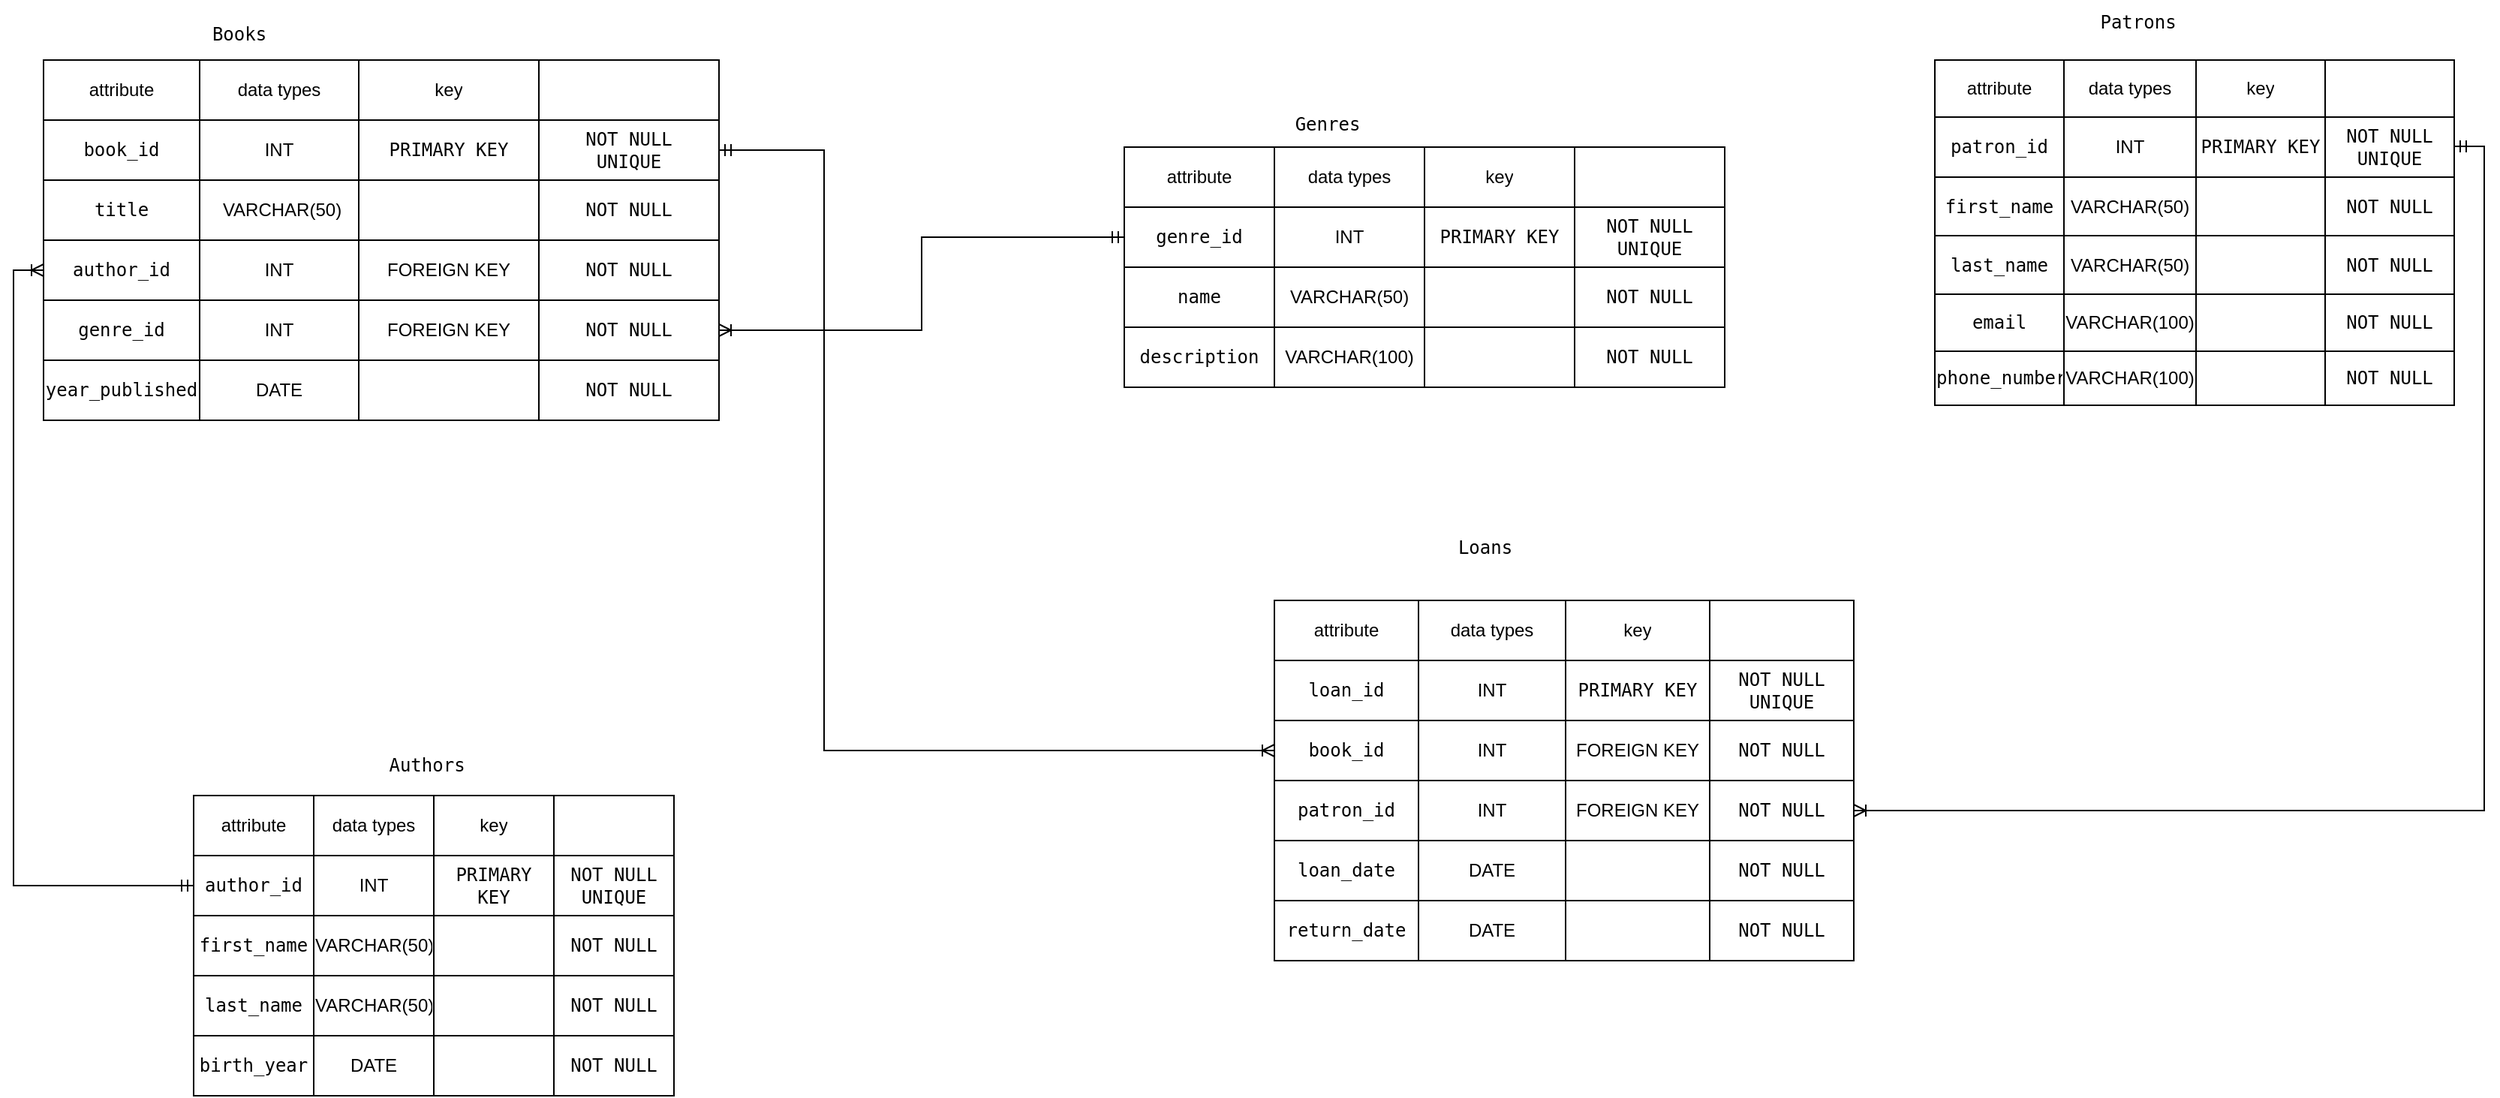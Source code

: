 <mxfile version="24.8.9">
  <diagram name="Page-1" id="E2G-Z1puFlsZe6JgW1WM">
    <mxGraphModel dx="3732" dy="1155" grid="1" gridSize="10" guides="1" tooltips="1" connect="1" arrows="1" fold="1" page="1" pageScale="1" pageWidth="850" pageHeight="1100" math="0" shadow="0">
      <root>
        <mxCell id="0" />
        <mxCell id="1" parent="0" />
        <mxCell id="1dY9tf5E6C1lQNP7sHh5-81" style="edgeStyle=orthogonalEdgeStyle;rounded=0;orthogonalLoop=1;jettySize=auto;html=1;exitX=1;exitY=0.25;exitDx=0;exitDy=0;entryX=0;entryY=0.5;entryDx=0;entryDy=0;startArrow=ERmandOne;startFill=0;endArrow=ERoneToMany;endFill=0;" edge="1" parent="1" source="1dY9tf5E6C1lQNP7sHh5-2" target="1dY9tf5E6C1lQNP7sHh5-65">
          <mxGeometry relative="1" as="geometry">
            <Array as="points">
              <mxPoint x="-290" y="140" />
              <mxPoint x="-290" y="540" />
            </Array>
          </mxGeometry>
        </mxCell>
        <mxCell id="1dY9tf5E6C1lQNP7sHh5-2" value="" style="shape=table;startSize=0;container=1;collapsible=0;childLayout=tableLayout;" vertex="1" parent="1">
          <mxGeometry x="-810" y="80" width="450" height="240" as="geometry" />
        </mxCell>
        <mxCell id="1dY9tf5E6C1lQNP7sHh5-3" value="" style="shape=tableRow;horizontal=0;startSize=0;swimlaneHead=0;swimlaneBody=0;strokeColor=inherit;top=0;left=0;bottom=0;right=0;collapsible=0;dropTarget=0;fillColor=none;points=[[0,0.5],[1,0.5]];portConstraint=eastwest;" vertex="1" parent="1dY9tf5E6C1lQNP7sHh5-2">
          <mxGeometry width="450" height="40" as="geometry" />
        </mxCell>
        <mxCell id="1dY9tf5E6C1lQNP7sHh5-4" value="attribute" style="shape=partialRectangle;html=1;whiteSpace=wrap;connectable=0;strokeColor=inherit;overflow=hidden;fillColor=none;top=0;left=0;bottom=0;right=0;pointerEvents=1;" vertex="1" parent="1dY9tf5E6C1lQNP7sHh5-3">
          <mxGeometry width="104" height="40" as="geometry">
            <mxRectangle width="104" height="40" as="alternateBounds" />
          </mxGeometry>
        </mxCell>
        <mxCell id="1dY9tf5E6C1lQNP7sHh5-5" value="data types" style="shape=partialRectangle;html=1;whiteSpace=wrap;connectable=0;strokeColor=inherit;overflow=hidden;fillColor=none;top=0;left=0;bottom=0;right=0;pointerEvents=1;" vertex="1" parent="1dY9tf5E6C1lQNP7sHh5-3">
          <mxGeometry x="104" width="106" height="40" as="geometry">
            <mxRectangle width="106" height="40" as="alternateBounds" />
          </mxGeometry>
        </mxCell>
        <mxCell id="1dY9tf5E6C1lQNP7sHh5-6" value="key" style="shape=partialRectangle;html=1;whiteSpace=wrap;connectable=0;strokeColor=inherit;overflow=hidden;fillColor=none;top=0;left=0;bottom=0;right=0;pointerEvents=1;" vertex="1" parent="1dY9tf5E6C1lQNP7sHh5-3">
          <mxGeometry x="210" width="120" height="40" as="geometry">
            <mxRectangle width="120" height="40" as="alternateBounds" />
          </mxGeometry>
        </mxCell>
        <mxCell id="1dY9tf5E6C1lQNP7sHh5-140" style="shape=partialRectangle;html=1;whiteSpace=wrap;connectable=0;strokeColor=inherit;overflow=hidden;fillColor=none;top=0;left=0;bottom=0;right=0;pointerEvents=1;" vertex="1" parent="1dY9tf5E6C1lQNP7sHh5-3">
          <mxGeometry x="330" width="120" height="40" as="geometry">
            <mxRectangle width="120" height="40" as="alternateBounds" />
          </mxGeometry>
        </mxCell>
        <mxCell id="1dY9tf5E6C1lQNP7sHh5-7" value="" style="shape=tableRow;horizontal=0;startSize=0;swimlaneHead=0;swimlaneBody=0;strokeColor=inherit;top=0;left=0;bottom=0;right=0;collapsible=0;dropTarget=0;fillColor=none;points=[[0,0.5],[1,0.5]];portConstraint=eastwest;" vertex="1" parent="1dY9tf5E6C1lQNP7sHh5-2">
          <mxGeometry y="40" width="450" height="40" as="geometry" />
        </mxCell>
        <mxCell id="1dY9tf5E6C1lQNP7sHh5-8" value="&lt;code class=&quot;MuiTypography-root MuiTypography-p3JetBrains css-31p1q4&quot;&gt;book_id&lt;/code&gt;" style="shape=partialRectangle;html=1;whiteSpace=wrap;connectable=0;strokeColor=inherit;overflow=hidden;fillColor=none;top=0;left=0;bottom=0;right=0;pointerEvents=1;" vertex="1" parent="1dY9tf5E6C1lQNP7sHh5-7">
          <mxGeometry width="104" height="40" as="geometry">
            <mxRectangle width="104" height="40" as="alternateBounds" />
          </mxGeometry>
        </mxCell>
        <mxCell id="1dY9tf5E6C1lQNP7sHh5-9" value="INT" style="shape=partialRectangle;html=1;whiteSpace=wrap;connectable=0;strokeColor=inherit;overflow=hidden;fillColor=none;top=0;left=0;bottom=0;right=0;pointerEvents=1;" vertex="1" parent="1dY9tf5E6C1lQNP7sHh5-7">
          <mxGeometry x="104" width="106" height="40" as="geometry">
            <mxRectangle width="106" height="40" as="alternateBounds" />
          </mxGeometry>
        </mxCell>
        <mxCell id="1dY9tf5E6C1lQNP7sHh5-10" value="&lt;code class=&quot;MuiTypography-root MuiTypography-p3JetBrains css-31p1q4&quot;&gt;PRIMARY KEY&lt;/code&gt;" style="shape=partialRectangle;html=1;whiteSpace=wrap;connectable=0;strokeColor=inherit;overflow=hidden;fillColor=none;top=0;left=0;bottom=0;right=0;pointerEvents=1;" vertex="1" parent="1dY9tf5E6C1lQNP7sHh5-7">
          <mxGeometry x="210" width="120" height="40" as="geometry">
            <mxRectangle width="120" height="40" as="alternateBounds" />
          </mxGeometry>
        </mxCell>
        <mxCell id="1dY9tf5E6C1lQNP7sHh5-141" value="&lt;div&gt;&lt;code class=&quot;MuiTypography-root MuiTypography-p3JetBrains css-31p1q4&quot;&gt;NOT NULL &lt;/code&gt;&lt;code class=&quot;MuiTypography-root MuiTypography-p3JetBrains css-31p1q4&quot;&gt;&lt;br&gt;&lt;/code&gt;&lt;/div&gt;&lt;div&gt;&lt;code class=&quot;MuiTypography-root MuiTypography-p3JetBrains css-31p1q4&quot;&gt;UNIQUE&lt;/code&gt;&lt;code class=&quot;MuiTypography-root MuiTypography-p3JetBrains css-31p1q4&quot;&gt;&lt;/code&gt;&lt;/div&gt;" style="shape=partialRectangle;html=1;whiteSpace=wrap;connectable=0;strokeColor=inherit;overflow=hidden;fillColor=none;top=0;left=0;bottom=0;right=0;pointerEvents=1;" vertex="1" parent="1dY9tf5E6C1lQNP7sHh5-7">
          <mxGeometry x="330" width="120" height="40" as="geometry">
            <mxRectangle width="120" height="40" as="alternateBounds" />
          </mxGeometry>
        </mxCell>
        <mxCell id="1dY9tf5E6C1lQNP7sHh5-11" value="" style="shape=tableRow;horizontal=0;startSize=0;swimlaneHead=0;swimlaneBody=0;strokeColor=inherit;top=0;left=0;bottom=0;right=0;collapsible=0;dropTarget=0;fillColor=none;points=[[0,0.5],[1,0.5]];portConstraint=eastwest;" vertex="1" parent="1dY9tf5E6C1lQNP7sHh5-2">
          <mxGeometry y="80" width="450" height="40" as="geometry" />
        </mxCell>
        <mxCell id="1dY9tf5E6C1lQNP7sHh5-12" value="&lt;code class=&quot;MuiTypography-root MuiTypography-p3JetBrains css-31p1q4&quot;&gt;title&lt;/code&gt;" style="shape=partialRectangle;html=1;whiteSpace=wrap;connectable=0;strokeColor=inherit;overflow=hidden;fillColor=none;top=0;left=0;bottom=0;right=0;pointerEvents=1;" vertex="1" parent="1dY9tf5E6C1lQNP7sHh5-11">
          <mxGeometry width="104" height="40" as="geometry">
            <mxRectangle width="104" height="40" as="alternateBounds" />
          </mxGeometry>
        </mxCell>
        <mxCell id="1dY9tf5E6C1lQNP7sHh5-13" value="&lt;table class=&quot;MuiTable-root css-142kcku&quot;&gt;&lt;tbody class=&quot;MuiTableBody-root css-1xnox0e&quot;&gt;&lt;tr class=&quot;MuiTableRow-root css-14lwles&quot;&gt;&lt;td class=&quot;MuiTableCell-root MuiTableCell-body MuiTableCell-sizeMedium css-11tqtof&quot;&gt;&lt;code class=&quot;MuiTypography-root MuiTypography-p3JetBrains css-31p1q4&quot;&gt;&lt;/code&gt;&lt;br&gt;&lt;/td&gt;&lt;td class=&quot;MuiTableCell-root MuiTableCell-body MuiTableCell-sizeMedium css-11tqtof&quot;&gt;VARCHAR(50)&lt;/td&gt;&lt;/tr&gt;&lt;/tbody&gt;&lt;/table&gt;" style="shape=partialRectangle;html=1;whiteSpace=wrap;connectable=0;strokeColor=inherit;overflow=hidden;fillColor=none;top=0;left=0;bottom=0;right=0;pointerEvents=1;" vertex="1" parent="1dY9tf5E6C1lQNP7sHh5-11">
          <mxGeometry x="104" width="106" height="40" as="geometry">
            <mxRectangle width="106" height="40" as="alternateBounds" />
          </mxGeometry>
        </mxCell>
        <mxCell id="1dY9tf5E6C1lQNP7sHh5-14" value="" style="shape=partialRectangle;html=1;whiteSpace=wrap;connectable=0;strokeColor=inherit;overflow=hidden;fillColor=none;top=0;left=0;bottom=0;right=0;pointerEvents=1;" vertex="1" parent="1dY9tf5E6C1lQNP7sHh5-11">
          <mxGeometry x="210" width="120" height="40" as="geometry">
            <mxRectangle width="120" height="40" as="alternateBounds" />
          </mxGeometry>
        </mxCell>
        <mxCell id="1dY9tf5E6C1lQNP7sHh5-142" value="&lt;code class=&quot;MuiTypography-root MuiTypography-p3JetBrains css-31p1q4&quot;&gt;NOT NULL&lt;/code&gt;" style="shape=partialRectangle;html=1;whiteSpace=wrap;connectable=0;strokeColor=inherit;overflow=hidden;fillColor=none;top=0;left=0;bottom=0;right=0;pointerEvents=1;" vertex="1" parent="1dY9tf5E6C1lQNP7sHh5-11">
          <mxGeometry x="330" width="120" height="40" as="geometry">
            <mxRectangle width="120" height="40" as="alternateBounds" />
          </mxGeometry>
        </mxCell>
        <mxCell id="1dY9tf5E6C1lQNP7sHh5-15" value="" style="shape=tableRow;horizontal=0;startSize=0;swimlaneHead=0;swimlaneBody=0;strokeColor=inherit;top=0;left=0;bottom=0;right=0;collapsible=0;dropTarget=0;fillColor=none;points=[[0,0.5],[1,0.5]];portConstraint=eastwest;" vertex="1" parent="1dY9tf5E6C1lQNP7sHh5-2">
          <mxGeometry y="120" width="450" height="40" as="geometry" />
        </mxCell>
        <mxCell id="1dY9tf5E6C1lQNP7sHh5-16" value="&lt;code class=&quot;MuiTypography-root MuiTypography-p3JetBrains css-31p1q4&quot;&gt;author_id&lt;/code&gt;" style="shape=partialRectangle;html=1;whiteSpace=wrap;connectable=0;strokeColor=inherit;overflow=hidden;fillColor=none;top=0;left=0;bottom=0;right=0;pointerEvents=1;" vertex="1" parent="1dY9tf5E6C1lQNP7sHh5-15">
          <mxGeometry width="104" height="40" as="geometry">
            <mxRectangle width="104" height="40" as="alternateBounds" />
          </mxGeometry>
        </mxCell>
        <mxCell id="1dY9tf5E6C1lQNP7sHh5-17" value="INT" style="shape=partialRectangle;html=1;whiteSpace=wrap;connectable=0;strokeColor=inherit;overflow=hidden;fillColor=none;top=0;left=0;bottom=0;right=0;pointerEvents=1;" vertex="1" parent="1dY9tf5E6C1lQNP7sHh5-15">
          <mxGeometry x="104" width="106" height="40" as="geometry">
            <mxRectangle width="106" height="40" as="alternateBounds" />
          </mxGeometry>
        </mxCell>
        <mxCell id="1dY9tf5E6C1lQNP7sHh5-18" value="FOREIGN KEY" style="shape=partialRectangle;html=1;whiteSpace=wrap;connectable=0;strokeColor=inherit;overflow=hidden;fillColor=none;top=0;left=0;bottom=0;right=0;pointerEvents=1;" vertex="1" parent="1dY9tf5E6C1lQNP7sHh5-15">
          <mxGeometry x="210" width="120" height="40" as="geometry">
            <mxRectangle width="120" height="40" as="alternateBounds" />
          </mxGeometry>
        </mxCell>
        <mxCell id="1dY9tf5E6C1lQNP7sHh5-143" value="&lt;code class=&quot;MuiTypography-root MuiTypography-p3JetBrains css-31p1q4&quot;&gt;NOT NULL&lt;/code&gt;" style="shape=partialRectangle;html=1;whiteSpace=wrap;connectable=0;strokeColor=inherit;overflow=hidden;fillColor=none;top=0;left=0;bottom=0;right=0;pointerEvents=1;" vertex="1" parent="1dY9tf5E6C1lQNP7sHh5-15">
          <mxGeometry x="330" width="120" height="40" as="geometry">
            <mxRectangle width="120" height="40" as="alternateBounds" />
          </mxGeometry>
        </mxCell>
        <mxCell id="1dY9tf5E6C1lQNP7sHh5-19" value="" style="shape=tableRow;horizontal=0;startSize=0;swimlaneHead=0;swimlaneBody=0;strokeColor=inherit;top=0;left=0;bottom=0;right=0;collapsible=0;dropTarget=0;fillColor=none;points=[[0,0.5],[1,0.5]];portConstraint=eastwest;" vertex="1" parent="1dY9tf5E6C1lQNP7sHh5-2">
          <mxGeometry y="160" width="450" height="40" as="geometry" />
        </mxCell>
        <mxCell id="1dY9tf5E6C1lQNP7sHh5-20" value="&lt;code class=&quot;MuiTypography-root MuiTypography-p3JetBrains css-31p1q4&quot;&gt;genre_id&lt;/code&gt;" style="shape=partialRectangle;html=1;whiteSpace=wrap;connectable=0;strokeColor=inherit;overflow=hidden;fillColor=none;top=0;left=0;bottom=0;right=0;pointerEvents=1;" vertex="1" parent="1dY9tf5E6C1lQNP7sHh5-19">
          <mxGeometry width="104" height="40" as="geometry">
            <mxRectangle width="104" height="40" as="alternateBounds" />
          </mxGeometry>
        </mxCell>
        <mxCell id="1dY9tf5E6C1lQNP7sHh5-21" value="INT" style="shape=partialRectangle;html=1;whiteSpace=wrap;connectable=0;strokeColor=inherit;overflow=hidden;fillColor=none;top=0;left=0;bottom=0;right=0;pointerEvents=1;" vertex="1" parent="1dY9tf5E6C1lQNP7sHh5-19">
          <mxGeometry x="104" width="106" height="40" as="geometry">
            <mxRectangle width="106" height="40" as="alternateBounds" />
          </mxGeometry>
        </mxCell>
        <mxCell id="1dY9tf5E6C1lQNP7sHh5-22" value="FOREIGN KEY" style="shape=partialRectangle;html=1;whiteSpace=wrap;connectable=0;strokeColor=inherit;overflow=hidden;fillColor=none;top=0;left=0;bottom=0;right=0;pointerEvents=1;" vertex="1" parent="1dY9tf5E6C1lQNP7sHh5-19">
          <mxGeometry x="210" width="120" height="40" as="geometry">
            <mxRectangle width="120" height="40" as="alternateBounds" />
          </mxGeometry>
        </mxCell>
        <mxCell id="1dY9tf5E6C1lQNP7sHh5-144" value="&lt;code class=&quot;MuiTypography-root MuiTypography-p3JetBrains css-31p1q4&quot;&gt;NOT NULL&lt;/code&gt;" style="shape=partialRectangle;html=1;whiteSpace=wrap;connectable=0;strokeColor=inherit;overflow=hidden;fillColor=none;top=0;left=0;bottom=0;right=0;pointerEvents=1;" vertex="1" parent="1dY9tf5E6C1lQNP7sHh5-19">
          <mxGeometry x="330" width="120" height="40" as="geometry">
            <mxRectangle width="120" height="40" as="alternateBounds" />
          </mxGeometry>
        </mxCell>
        <mxCell id="1dY9tf5E6C1lQNP7sHh5-23" value="" style="shape=tableRow;horizontal=0;startSize=0;swimlaneHead=0;swimlaneBody=0;strokeColor=inherit;top=0;left=0;bottom=0;right=0;collapsible=0;dropTarget=0;fillColor=none;points=[[0,0.5],[1,0.5]];portConstraint=eastwest;" vertex="1" parent="1dY9tf5E6C1lQNP7sHh5-2">
          <mxGeometry y="200" width="450" height="40" as="geometry" />
        </mxCell>
        <mxCell id="1dY9tf5E6C1lQNP7sHh5-24" value="&lt;code class=&quot;MuiTypography-root MuiTypography-p3JetBrains css-31p1q4&quot;&gt;year_published&lt;/code&gt;" style="shape=partialRectangle;html=1;whiteSpace=wrap;connectable=0;strokeColor=inherit;overflow=hidden;fillColor=none;top=0;left=0;bottom=0;right=0;pointerEvents=1;" vertex="1" parent="1dY9tf5E6C1lQNP7sHh5-23">
          <mxGeometry width="104" height="40" as="geometry">
            <mxRectangle width="104" height="40" as="alternateBounds" />
          </mxGeometry>
        </mxCell>
        <mxCell id="1dY9tf5E6C1lQNP7sHh5-25" value="DATE" style="shape=partialRectangle;html=1;whiteSpace=wrap;connectable=0;strokeColor=inherit;overflow=hidden;fillColor=none;top=0;left=0;bottom=0;right=0;pointerEvents=1;" vertex="1" parent="1dY9tf5E6C1lQNP7sHh5-23">
          <mxGeometry x="104" width="106" height="40" as="geometry">
            <mxRectangle width="106" height="40" as="alternateBounds" />
          </mxGeometry>
        </mxCell>
        <mxCell id="1dY9tf5E6C1lQNP7sHh5-26" value="" style="shape=partialRectangle;html=1;whiteSpace=wrap;connectable=0;strokeColor=inherit;overflow=hidden;fillColor=none;top=0;left=0;bottom=0;right=0;pointerEvents=1;" vertex="1" parent="1dY9tf5E6C1lQNP7sHh5-23">
          <mxGeometry x="210" width="120" height="40" as="geometry">
            <mxRectangle width="120" height="40" as="alternateBounds" />
          </mxGeometry>
        </mxCell>
        <mxCell id="1dY9tf5E6C1lQNP7sHh5-145" value="&lt;code class=&quot;MuiTypography-root MuiTypography-p3JetBrains css-31p1q4&quot;&gt;NOT NULL&lt;/code&gt;" style="shape=partialRectangle;html=1;whiteSpace=wrap;connectable=0;strokeColor=inherit;overflow=hidden;fillColor=none;top=0;left=0;bottom=0;right=0;pointerEvents=1;" vertex="1" parent="1dY9tf5E6C1lQNP7sHh5-23">
          <mxGeometry x="330" width="120" height="40" as="geometry">
            <mxRectangle width="120" height="40" as="alternateBounds" />
          </mxGeometry>
        </mxCell>
        <mxCell id="1dY9tf5E6C1lQNP7sHh5-86" style="edgeStyle=orthogonalEdgeStyle;rounded=0;orthogonalLoop=1;jettySize=auto;html=1;exitX=1;exitY=0.25;exitDx=0;exitDy=0;entryX=1;entryY=0.5;entryDx=0;entryDy=0;startArrow=ERmandOne;startFill=0;endArrow=ERoneToMany;endFill=0;" edge="1" parent="1" source="1dY9tf5E6C1lQNP7sHh5-29" target="1dY9tf5E6C1lQNP7sHh5-69">
          <mxGeometry relative="1" as="geometry" />
        </mxCell>
        <mxCell id="1dY9tf5E6C1lQNP7sHh5-29" value="" style="shape=table;startSize=0;container=1;collapsible=0;childLayout=tableLayout;" vertex="1" parent="1">
          <mxGeometry x="450" y="80" width="346" height="230" as="geometry" />
        </mxCell>
        <mxCell id="1dY9tf5E6C1lQNP7sHh5-30" value="" style="shape=tableRow;horizontal=0;startSize=0;swimlaneHead=0;swimlaneBody=0;strokeColor=inherit;top=0;left=0;bottom=0;right=0;collapsible=0;dropTarget=0;fillColor=none;points=[[0,0.5],[1,0.5]];portConstraint=eastwest;" vertex="1" parent="1dY9tf5E6C1lQNP7sHh5-29">
          <mxGeometry width="346" height="38" as="geometry" />
        </mxCell>
        <mxCell id="1dY9tf5E6C1lQNP7sHh5-31" value="attribute" style="shape=partialRectangle;html=1;whiteSpace=wrap;connectable=0;strokeColor=inherit;overflow=hidden;fillColor=none;top=0;left=0;bottom=0;right=0;pointerEvents=1;" vertex="1" parent="1dY9tf5E6C1lQNP7sHh5-30">
          <mxGeometry width="86" height="38" as="geometry">
            <mxRectangle width="86" height="38" as="alternateBounds" />
          </mxGeometry>
        </mxCell>
        <mxCell id="1dY9tf5E6C1lQNP7sHh5-32" value="data types" style="shape=partialRectangle;html=1;whiteSpace=wrap;connectable=0;strokeColor=inherit;overflow=hidden;fillColor=none;top=0;left=0;bottom=0;right=0;pointerEvents=1;" vertex="1" parent="1dY9tf5E6C1lQNP7sHh5-30">
          <mxGeometry x="86" width="88" height="38" as="geometry">
            <mxRectangle width="88" height="38" as="alternateBounds" />
          </mxGeometry>
        </mxCell>
        <mxCell id="1dY9tf5E6C1lQNP7sHh5-33" value="key" style="shape=partialRectangle;html=1;whiteSpace=wrap;connectable=0;strokeColor=inherit;overflow=hidden;fillColor=none;top=0;left=0;bottom=0;right=0;pointerEvents=1;" vertex="1" parent="1dY9tf5E6C1lQNP7sHh5-30">
          <mxGeometry x="174" width="86" height="38" as="geometry">
            <mxRectangle width="86" height="38" as="alternateBounds" />
          </mxGeometry>
        </mxCell>
        <mxCell id="1dY9tf5E6C1lQNP7sHh5-150" style="shape=partialRectangle;html=1;whiteSpace=wrap;connectable=0;strokeColor=inherit;overflow=hidden;fillColor=none;top=0;left=0;bottom=0;right=0;pointerEvents=1;" vertex="1" parent="1dY9tf5E6C1lQNP7sHh5-30">
          <mxGeometry x="260" width="86" height="38" as="geometry">
            <mxRectangle width="86" height="38" as="alternateBounds" />
          </mxGeometry>
        </mxCell>
        <mxCell id="1dY9tf5E6C1lQNP7sHh5-34" value="" style="shape=tableRow;horizontal=0;startSize=0;swimlaneHead=0;swimlaneBody=0;strokeColor=inherit;top=0;left=0;bottom=0;right=0;collapsible=0;dropTarget=0;fillColor=none;points=[[0,0.5],[1,0.5]];portConstraint=eastwest;" vertex="1" parent="1dY9tf5E6C1lQNP7sHh5-29">
          <mxGeometry y="38" width="346" height="40" as="geometry" />
        </mxCell>
        <mxCell id="1dY9tf5E6C1lQNP7sHh5-35" value="&lt;code class=&quot;MuiTypography-root MuiTypography-p3JetBrains css-31p1q4&quot;&gt;patron_id&lt;/code&gt;" style="shape=partialRectangle;html=1;whiteSpace=wrap;connectable=0;strokeColor=inherit;overflow=hidden;fillColor=none;top=0;left=0;bottom=0;right=0;pointerEvents=1;" vertex="1" parent="1dY9tf5E6C1lQNP7sHh5-34">
          <mxGeometry width="86" height="40" as="geometry">
            <mxRectangle width="86" height="40" as="alternateBounds" />
          </mxGeometry>
        </mxCell>
        <mxCell id="1dY9tf5E6C1lQNP7sHh5-36" value="INT" style="shape=partialRectangle;html=1;whiteSpace=wrap;connectable=0;strokeColor=inherit;overflow=hidden;fillColor=none;top=0;left=0;bottom=0;right=0;pointerEvents=1;" vertex="1" parent="1dY9tf5E6C1lQNP7sHh5-34">
          <mxGeometry x="86" width="88" height="40" as="geometry">
            <mxRectangle width="88" height="40" as="alternateBounds" />
          </mxGeometry>
        </mxCell>
        <mxCell id="1dY9tf5E6C1lQNP7sHh5-37" value="&lt;code class=&quot;MuiTypography-root MuiTypography-p3JetBrains css-31p1q4&quot;&gt;PRIMARY KEY&lt;/code&gt;" style="shape=partialRectangle;html=1;whiteSpace=wrap;connectable=0;strokeColor=inherit;overflow=hidden;fillColor=none;top=0;left=0;bottom=0;right=0;pointerEvents=1;" vertex="1" parent="1dY9tf5E6C1lQNP7sHh5-34">
          <mxGeometry x="174" width="86" height="40" as="geometry">
            <mxRectangle width="86" height="40" as="alternateBounds" />
          </mxGeometry>
        </mxCell>
        <mxCell id="1dY9tf5E6C1lQNP7sHh5-151" value="&lt;div&gt;&lt;code class=&quot;MuiTypography-root MuiTypography-p3JetBrains css-31p1q4&quot;&gt;NOT NULL&lt;/code&gt;&lt;/div&gt;&lt;div&gt;&lt;code class=&quot;MuiTypography-root MuiTypography-p3JetBrains css-31p1q4&quot;&gt;UNIQUE&lt;/code&gt;&lt;code class=&quot;MuiTypography-root MuiTypography-p3JetBrains css-31p1q4&quot;&gt;&lt;/code&gt;&lt;/div&gt;" style="shape=partialRectangle;html=1;whiteSpace=wrap;connectable=0;strokeColor=inherit;overflow=hidden;fillColor=none;top=0;left=0;bottom=0;right=0;pointerEvents=1;" vertex="1" parent="1dY9tf5E6C1lQNP7sHh5-34">
          <mxGeometry x="260" width="86" height="40" as="geometry">
            <mxRectangle width="86" height="40" as="alternateBounds" />
          </mxGeometry>
        </mxCell>
        <mxCell id="1dY9tf5E6C1lQNP7sHh5-38" value="" style="shape=tableRow;horizontal=0;startSize=0;swimlaneHead=0;swimlaneBody=0;strokeColor=inherit;top=0;left=0;bottom=0;right=0;collapsible=0;dropTarget=0;fillColor=none;points=[[0,0.5],[1,0.5]];portConstraint=eastwest;" vertex="1" parent="1dY9tf5E6C1lQNP7sHh5-29">
          <mxGeometry y="78" width="346" height="39" as="geometry" />
        </mxCell>
        <mxCell id="1dY9tf5E6C1lQNP7sHh5-39" value="&lt;code class=&quot;MuiTypography-root MuiTypography-p3JetBrains css-31p1q4&quot;&gt;first_name&lt;/code&gt;" style="shape=partialRectangle;html=1;whiteSpace=wrap;connectable=0;strokeColor=inherit;overflow=hidden;fillColor=none;top=0;left=0;bottom=0;right=0;pointerEvents=1;" vertex="1" parent="1dY9tf5E6C1lQNP7sHh5-38">
          <mxGeometry width="86" height="39" as="geometry">
            <mxRectangle width="86" height="39" as="alternateBounds" />
          </mxGeometry>
        </mxCell>
        <mxCell id="1dY9tf5E6C1lQNP7sHh5-40" value="VARCHAR(50)" style="shape=partialRectangle;html=1;whiteSpace=wrap;connectable=0;strokeColor=inherit;overflow=hidden;fillColor=none;top=0;left=0;bottom=0;right=0;pointerEvents=1;" vertex="1" parent="1dY9tf5E6C1lQNP7sHh5-38">
          <mxGeometry x="86" width="88" height="39" as="geometry">
            <mxRectangle width="88" height="39" as="alternateBounds" />
          </mxGeometry>
        </mxCell>
        <mxCell id="1dY9tf5E6C1lQNP7sHh5-41" value="" style="shape=partialRectangle;html=1;whiteSpace=wrap;connectable=0;strokeColor=inherit;overflow=hidden;fillColor=none;top=0;left=0;bottom=0;right=0;pointerEvents=1;" vertex="1" parent="1dY9tf5E6C1lQNP7sHh5-38">
          <mxGeometry x="174" width="86" height="39" as="geometry">
            <mxRectangle width="86" height="39" as="alternateBounds" />
          </mxGeometry>
        </mxCell>
        <mxCell id="1dY9tf5E6C1lQNP7sHh5-152" value="&lt;code class=&quot;MuiTypography-root MuiTypography-p3JetBrains css-31p1q4&quot;&gt;NOT NULL&lt;/code&gt;" style="shape=partialRectangle;html=1;whiteSpace=wrap;connectable=0;strokeColor=inherit;overflow=hidden;fillColor=none;top=0;left=0;bottom=0;right=0;pointerEvents=1;" vertex="1" parent="1dY9tf5E6C1lQNP7sHh5-38">
          <mxGeometry x="260" width="86" height="39" as="geometry">
            <mxRectangle width="86" height="39" as="alternateBounds" />
          </mxGeometry>
        </mxCell>
        <mxCell id="1dY9tf5E6C1lQNP7sHh5-42" value="" style="shape=tableRow;horizontal=0;startSize=0;swimlaneHead=0;swimlaneBody=0;strokeColor=inherit;top=0;left=0;bottom=0;right=0;collapsible=0;dropTarget=0;fillColor=none;points=[[0,0.5],[1,0.5]];portConstraint=eastwest;" vertex="1" parent="1dY9tf5E6C1lQNP7sHh5-29">
          <mxGeometry y="117" width="346" height="39" as="geometry" />
        </mxCell>
        <mxCell id="1dY9tf5E6C1lQNP7sHh5-43" value="&lt;code class=&quot;MuiTypography-root MuiTypography-p3JetBrains css-31p1q4&quot;&gt;last_name&lt;/code&gt;" style="shape=partialRectangle;html=1;whiteSpace=wrap;connectable=0;strokeColor=inherit;overflow=hidden;fillColor=none;top=0;left=0;bottom=0;right=0;pointerEvents=1;" vertex="1" parent="1dY9tf5E6C1lQNP7sHh5-42">
          <mxGeometry width="86" height="39" as="geometry">
            <mxRectangle width="86" height="39" as="alternateBounds" />
          </mxGeometry>
        </mxCell>
        <mxCell id="1dY9tf5E6C1lQNP7sHh5-44" value="VARCHAR(50)" style="shape=partialRectangle;html=1;whiteSpace=wrap;connectable=0;strokeColor=inherit;overflow=hidden;fillColor=none;top=0;left=0;bottom=0;right=0;pointerEvents=1;" vertex="1" parent="1dY9tf5E6C1lQNP7sHh5-42">
          <mxGeometry x="86" width="88" height="39" as="geometry">
            <mxRectangle width="88" height="39" as="alternateBounds" />
          </mxGeometry>
        </mxCell>
        <mxCell id="1dY9tf5E6C1lQNP7sHh5-45" value="" style="shape=partialRectangle;html=1;whiteSpace=wrap;connectable=0;strokeColor=inherit;overflow=hidden;fillColor=none;top=0;left=0;bottom=0;right=0;pointerEvents=1;" vertex="1" parent="1dY9tf5E6C1lQNP7sHh5-42">
          <mxGeometry x="174" width="86" height="39" as="geometry">
            <mxRectangle width="86" height="39" as="alternateBounds" />
          </mxGeometry>
        </mxCell>
        <mxCell id="1dY9tf5E6C1lQNP7sHh5-153" value="&lt;code class=&quot;MuiTypography-root MuiTypography-p3JetBrains css-31p1q4&quot;&gt;NOT NULL&lt;/code&gt;" style="shape=partialRectangle;html=1;whiteSpace=wrap;connectable=0;strokeColor=inherit;overflow=hidden;fillColor=none;top=0;left=0;bottom=0;right=0;pointerEvents=1;" vertex="1" parent="1dY9tf5E6C1lQNP7sHh5-42">
          <mxGeometry x="260" width="86" height="39" as="geometry">
            <mxRectangle width="86" height="39" as="alternateBounds" />
          </mxGeometry>
        </mxCell>
        <mxCell id="1dY9tf5E6C1lQNP7sHh5-46" value="" style="shape=tableRow;horizontal=0;startSize=0;swimlaneHead=0;swimlaneBody=0;strokeColor=inherit;top=0;left=0;bottom=0;right=0;collapsible=0;dropTarget=0;fillColor=none;points=[[0,0.5],[1,0.5]];portConstraint=eastwest;" vertex="1" parent="1dY9tf5E6C1lQNP7sHh5-29">
          <mxGeometry y="156" width="346" height="38" as="geometry" />
        </mxCell>
        <mxCell id="1dY9tf5E6C1lQNP7sHh5-47" value="&lt;code class=&quot;MuiTypography-root MuiTypography-p3JetBrains css-31p1q4&quot;&gt;email&lt;/code&gt;" style="shape=partialRectangle;html=1;whiteSpace=wrap;connectable=0;strokeColor=inherit;overflow=hidden;fillColor=none;top=0;left=0;bottom=0;right=0;pointerEvents=1;" vertex="1" parent="1dY9tf5E6C1lQNP7sHh5-46">
          <mxGeometry width="86" height="38" as="geometry">
            <mxRectangle width="86" height="38" as="alternateBounds" />
          </mxGeometry>
        </mxCell>
        <mxCell id="1dY9tf5E6C1lQNP7sHh5-48" value="VARCHAR(100)" style="shape=partialRectangle;html=1;whiteSpace=wrap;connectable=0;strokeColor=inherit;overflow=hidden;fillColor=none;top=0;left=0;bottom=0;right=0;pointerEvents=1;" vertex="1" parent="1dY9tf5E6C1lQNP7sHh5-46">
          <mxGeometry x="86" width="88" height="38" as="geometry">
            <mxRectangle width="88" height="38" as="alternateBounds" />
          </mxGeometry>
        </mxCell>
        <mxCell id="1dY9tf5E6C1lQNP7sHh5-49" value="" style="shape=partialRectangle;html=1;whiteSpace=wrap;connectable=0;strokeColor=inherit;overflow=hidden;fillColor=none;top=0;left=0;bottom=0;right=0;pointerEvents=1;" vertex="1" parent="1dY9tf5E6C1lQNP7sHh5-46">
          <mxGeometry x="174" width="86" height="38" as="geometry">
            <mxRectangle width="86" height="38" as="alternateBounds" />
          </mxGeometry>
        </mxCell>
        <mxCell id="1dY9tf5E6C1lQNP7sHh5-154" value="&lt;code class=&quot;MuiTypography-root MuiTypography-p3JetBrains css-31p1q4&quot;&gt;NOT NULL&lt;/code&gt;" style="shape=partialRectangle;html=1;whiteSpace=wrap;connectable=0;strokeColor=inherit;overflow=hidden;fillColor=none;top=0;left=0;bottom=0;right=0;pointerEvents=1;" vertex="1" parent="1dY9tf5E6C1lQNP7sHh5-46">
          <mxGeometry x="260" width="86" height="38" as="geometry">
            <mxRectangle width="86" height="38" as="alternateBounds" />
          </mxGeometry>
        </mxCell>
        <mxCell id="1dY9tf5E6C1lQNP7sHh5-50" style="shape=tableRow;horizontal=0;startSize=0;swimlaneHead=0;swimlaneBody=0;strokeColor=inherit;top=0;left=0;bottom=0;right=0;collapsible=0;dropTarget=0;fillColor=none;points=[[0,0.5],[1,0.5]];portConstraint=eastwest;" vertex="1" parent="1dY9tf5E6C1lQNP7sHh5-29">
          <mxGeometry y="194" width="346" height="36" as="geometry" />
        </mxCell>
        <mxCell id="1dY9tf5E6C1lQNP7sHh5-51" value="&lt;code class=&quot;MuiTypography-root MuiTypography-p3JetBrains css-31p1q4&quot;&gt;phone_number&lt;/code&gt;" style="shape=partialRectangle;html=1;whiteSpace=wrap;connectable=0;strokeColor=inherit;overflow=hidden;fillColor=none;top=0;left=0;bottom=0;right=0;pointerEvents=1;" vertex="1" parent="1dY9tf5E6C1lQNP7sHh5-50">
          <mxGeometry width="86" height="36" as="geometry">
            <mxRectangle width="86" height="36" as="alternateBounds" />
          </mxGeometry>
        </mxCell>
        <mxCell id="1dY9tf5E6C1lQNP7sHh5-52" value="VARCHAR(100)" style="shape=partialRectangle;html=1;whiteSpace=wrap;connectable=0;strokeColor=inherit;overflow=hidden;fillColor=none;top=0;left=0;bottom=0;right=0;pointerEvents=1;" vertex="1" parent="1dY9tf5E6C1lQNP7sHh5-50">
          <mxGeometry x="86" width="88" height="36" as="geometry">
            <mxRectangle width="88" height="36" as="alternateBounds" />
          </mxGeometry>
        </mxCell>
        <mxCell id="1dY9tf5E6C1lQNP7sHh5-53" style="shape=partialRectangle;html=1;whiteSpace=wrap;connectable=0;strokeColor=inherit;overflow=hidden;fillColor=none;top=0;left=0;bottom=0;right=0;pointerEvents=1;" vertex="1" parent="1dY9tf5E6C1lQNP7sHh5-50">
          <mxGeometry x="174" width="86" height="36" as="geometry">
            <mxRectangle width="86" height="36" as="alternateBounds" />
          </mxGeometry>
        </mxCell>
        <mxCell id="1dY9tf5E6C1lQNP7sHh5-155" value="&lt;code class=&quot;MuiTypography-root MuiTypography-p3JetBrains css-31p1q4&quot;&gt;NOT NULL&lt;/code&gt;" style="shape=partialRectangle;html=1;whiteSpace=wrap;connectable=0;strokeColor=inherit;overflow=hidden;fillColor=none;top=0;left=0;bottom=0;right=0;pointerEvents=1;" vertex="1" parent="1dY9tf5E6C1lQNP7sHh5-50">
          <mxGeometry x="260" width="86" height="36" as="geometry">
            <mxRectangle width="86" height="36" as="alternateBounds" />
          </mxGeometry>
        </mxCell>
        <mxCell id="1dY9tf5E6C1lQNP7sHh5-54" value="&lt;code class=&quot;MuiTypography-root MuiTypography-p3JetBrains css-31p1q4&quot;&gt;Books&lt;/code&gt;" style="text;html=1;align=center;verticalAlign=middle;resizable=0;points=[];autosize=1;strokeColor=none;fillColor=none;" vertex="1" parent="1">
          <mxGeometry x="-710" y="48" width="60" height="30" as="geometry" />
        </mxCell>
        <mxCell id="1dY9tf5E6C1lQNP7sHh5-55" value="&lt;code class=&quot;MuiTypography-root MuiTypography-p3JetBrains css-31p1q4&quot;&gt;Patrons&lt;/code&gt;" style="text;html=1;align=center;verticalAlign=middle;resizable=0;points=[];autosize=1;strokeColor=none;fillColor=none;" vertex="1" parent="1">
          <mxGeometry x="550" y="40" width="70" height="30" as="geometry" />
        </mxCell>
        <mxCell id="1dY9tf5E6C1lQNP7sHh5-56" value="" style="shape=table;startSize=0;container=1;collapsible=0;childLayout=tableLayout;" vertex="1" parent="1">
          <mxGeometry x="10" y="440" width="386" height="240" as="geometry" />
        </mxCell>
        <mxCell id="1dY9tf5E6C1lQNP7sHh5-57" value="" style="shape=tableRow;horizontal=0;startSize=0;swimlaneHead=0;swimlaneBody=0;strokeColor=inherit;top=0;left=0;bottom=0;right=0;collapsible=0;dropTarget=0;fillColor=none;points=[[0,0.5],[1,0.5]];portConstraint=eastwest;" vertex="1" parent="1dY9tf5E6C1lQNP7sHh5-56">
          <mxGeometry width="386" height="40" as="geometry" />
        </mxCell>
        <mxCell id="1dY9tf5E6C1lQNP7sHh5-58" value="attribute" style="shape=partialRectangle;html=1;whiteSpace=wrap;connectable=0;strokeColor=inherit;overflow=hidden;fillColor=none;top=0;left=0;bottom=0;right=0;pointerEvents=1;" vertex="1" parent="1dY9tf5E6C1lQNP7sHh5-57">
          <mxGeometry width="96" height="40" as="geometry">
            <mxRectangle width="96" height="40" as="alternateBounds" />
          </mxGeometry>
        </mxCell>
        <mxCell id="1dY9tf5E6C1lQNP7sHh5-59" value="data types" style="shape=partialRectangle;html=1;whiteSpace=wrap;connectable=0;strokeColor=inherit;overflow=hidden;fillColor=none;top=0;left=0;bottom=0;right=0;pointerEvents=1;" vertex="1" parent="1dY9tf5E6C1lQNP7sHh5-57">
          <mxGeometry x="96" width="98" height="40" as="geometry">
            <mxRectangle width="98" height="40" as="alternateBounds" />
          </mxGeometry>
        </mxCell>
        <mxCell id="1dY9tf5E6C1lQNP7sHh5-60" value="key" style="shape=partialRectangle;html=1;whiteSpace=wrap;connectable=0;strokeColor=inherit;overflow=hidden;fillColor=none;top=0;left=0;bottom=0;right=0;pointerEvents=1;" vertex="1" parent="1dY9tf5E6C1lQNP7sHh5-57">
          <mxGeometry x="194" width="96" height="40" as="geometry">
            <mxRectangle width="96" height="40" as="alternateBounds" />
          </mxGeometry>
        </mxCell>
        <mxCell id="1dY9tf5E6C1lQNP7sHh5-156" style="shape=partialRectangle;html=1;whiteSpace=wrap;connectable=0;strokeColor=inherit;overflow=hidden;fillColor=none;top=0;left=0;bottom=0;right=0;pointerEvents=1;" vertex="1" parent="1dY9tf5E6C1lQNP7sHh5-57">
          <mxGeometry x="290" width="96" height="40" as="geometry">
            <mxRectangle width="96" height="40" as="alternateBounds" />
          </mxGeometry>
        </mxCell>
        <mxCell id="1dY9tf5E6C1lQNP7sHh5-61" value="" style="shape=tableRow;horizontal=0;startSize=0;swimlaneHead=0;swimlaneBody=0;strokeColor=inherit;top=0;left=0;bottom=0;right=0;collapsible=0;dropTarget=0;fillColor=none;points=[[0,0.5],[1,0.5]];portConstraint=eastwest;" vertex="1" parent="1dY9tf5E6C1lQNP7sHh5-56">
          <mxGeometry y="40" width="386" height="40" as="geometry" />
        </mxCell>
        <mxCell id="1dY9tf5E6C1lQNP7sHh5-62" value="&lt;code class=&quot;MuiTypography-root MuiTypography-p3JetBrains css-31p1q4&quot;&gt;loan_id&lt;/code&gt;" style="shape=partialRectangle;html=1;whiteSpace=wrap;connectable=0;strokeColor=inherit;overflow=hidden;fillColor=none;top=0;left=0;bottom=0;right=0;pointerEvents=1;" vertex="1" parent="1dY9tf5E6C1lQNP7sHh5-61">
          <mxGeometry width="96" height="40" as="geometry">
            <mxRectangle width="96" height="40" as="alternateBounds" />
          </mxGeometry>
        </mxCell>
        <mxCell id="1dY9tf5E6C1lQNP7sHh5-63" value="INT" style="shape=partialRectangle;html=1;whiteSpace=wrap;connectable=0;strokeColor=inherit;overflow=hidden;fillColor=none;top=0;left=0;bottom=0;right=0;pointerEvents=1;" vertex="1" parent="1dY9tf5E6C1lQNP7sHh5-61">
          <mxGeometry x="96" width="98" height="40" as="geometry">
            <mxRectangle width="98" height="40" as="alternateBounds" />
          </mxGeometry>
        </mxCell>
        <mxCell id="1dY9tf5E6C1lQNP7sHh5-64" value="&lt;code class=&quot;MuiTypography-root MuiTypography-p3JetBrains css-31p1q4&quot;&gt;PRIMARY KEY&lt;/code&gt;" style="shape=partialRectangle;html=1;whiteSpace=wrap;connectable=0;strokeColor=inherit;overflow=hidden;fillColor=none;top=0;left=0;bottom=0;right=0;pointerEvents=1;" vertex="1" parent="1dY9tf5E6C1lQNP7sHh5-61">
          <mxGeometry x="194" width="96" height="40" as="geometry">
            <mxRectangle width="96" height="40" as="alternateBounds" />
          </mxGeometry>
        </mxCell>
        <mxCell id="1dY9tf5E6C1lQNP7sHh5-157" value="&lt;div&gt;&lt;code class=&quot;MuiTypography-root MuiTypography-p3JetBrains css-31p1q4&quot;&gt;NOT NULL&lt;/code&gt;&lt;/div&gt;&lt;div&gt;&lt;code class=&quot;MuiTypography-root MuiTypography-p3JetBrains css-31p1q4&quot;&gt;UNIQUE&lt;/code&gt;&lt;code class=&quot;MuiTypography-root MuiTypography-p3JetBrains css-31p1q4&quot;&gt;&lt;/code&gt;&lt;/div&gt;" style="shape=partialRectangle;html=1;whiteSpace=wrap;connectable=0;strokeColor=inherit;overflow=hidden;fillColor=none;top=0;left=0;bottom=0;right=0;pointerEvents=1;" vertex="1" parent="1dY9tf5E6C1lQNP7sHh5-61">
          <mxGeometry x="290" width="96" height="40" as="geometry">
            <mxRectangle width="96" height="40" as="alternateBounds" />
          </mxGeometry>
        </mxCell>
        <mxCell id="1dY9tf5E6C1lQNP7sHh5-65" value="" style="shape=tableRow;horizontal=0;startSize=0;swimlaneHead=0;swimlaneBody=0;strokeColor=inherit;top=0;left=0;bottom=0;right=0;collapsible=0;dropTarget=0;fillColor=none;points=[[0,0.5],[1,0.5]];portConstraint=eastwest;" vertex="1" parent="1dY9tf5E6C1lQNP7sHh5-56">
          <mxGeometry y="80" width="386" height="40" as="geometry" />
        </mxCell>
        <mxCell id="1dY9tf5E6C1lQNP7sHh5-66" value="&lt;code class=&quot;MuiTypography-root MuiTypography-p3JetBrains css-31p1q4&quot;&gt;book_id&lt;/code&gt;" style="shape=partialRectangle;html=1;whiteSpace=wrap;connectable=0;strokeColor=inherit;overflow=hidden;fillColor=none;top=0;left=0;bottom=0;right=0;pointerEvents=1;" vertex="1" parent="1dY9tf5E6C1lQNP7sHh5-65">
          <mxGeometry width="96" height="40" as="geometry">
            <mxRectangle width="96" height="40" as="alternateBounds" />
          </mxGeometry>
        </mxCell>
        <mxCell id="1dY9tf5E6C1lQNP7sHh5-67" value="INT" style="shape=partialRectangle;html=1;whiteSpace=wrap;connectable=0;strokeColor=inherit;overflow=hidden;fillColor=none;top=0;left=0;bottom=0;right=0;pointerEvents=1;" vertex="1" parent="1dY9tf5E6C1lQNP7sHh5-65">
          <mxGeometry x="96" width="98" height="40" as="geometry">
            <mxRectangle width="98" height="40" as="alternateBounds" />
          </mxGeometry>
        </mxCell>
        <mxCell id="1dY9tf5E6C1lQNP7sHh5-68" value="FOREIGN KEY" style="shape=partialRectangle;html=1;whiteSpace=wrap;connectable=0;strokeColor=inherit;overflow=hidden;fillColor=none;top=0;left=0;bottom=0;right=0;pointerEvents=1;" vertex="1" parent="1dY9tf5E6C1lQNP7sHh5-65">
          <mxGeometry x="194" width="96" height="40" as="geometry">
            <mxRectangle width="96" height="40" as="alternateBounds" />
          </mxGeometry>
        </mxCell>
        <mxCell id="1dY9tf5E6C1lQNP7sHh5-158" value="&lt;code class=&quot;MuiTypography-root MuiTypography-p3JetBrains css-31p1q4&quot;&gt;NOT NULL&lt;/code&gt;" style="shape=partialRectangle;html=1;whiteSpace=wrap;connectable=0;strokeColor=inherit;overflow=hidden;fillColor=none;top=0;left=0;bottom=0;right=0;pointerEvents=1;" vertex="1" parent="1dY9tf5E6C1lQNP7sHh5-65">
          <mxGeometry x="290" width="96" height="40" as="geometry">
            <mxRectangle width="96" height="40" as="alternateBounds" />
          </mxGeometry>
        </mxCell>
        <mxCell id="1dY9tf5E6C1lQNP7sHh5-69" value="" style="shape=tableRow;horizontal=0;startSize=0;swimlaneHead=0;swimlaneBody=0;strokeColor=inherit;top=0;left=0;bottom=0;right=0;collapsible=0;dropTarget=0;fillColor=none;points=[[0,0.5],[1,0.5]];portConstraint=eastwest;" vertex="1" parent="1dY9tf5E6C1lQNP7sHh5-56">
          <mxGeometry y="120" width="386" height="40" as="geometry" />
        </mxCell>
        <mxCell id="1dY9tf5E6C1lQNP7sHh5-70" value="&lt;code class=&quot;MuiTypography-root MuiTypography-p3JetBrains css-31p1q4&quot;&gt;patron_id&lt;/code&gt;" style="shape=partialRectangle;html=1;whiteSpace=wrap;connectable=0;strokeColor=inherit;overflow=hidden;fillColor=none;top=0;left=0;bottom=0;right=0;pointerEvents=1;" vertex="1" parent="1dY9tf5E6C1lQNP7sHh5-69">
          <mxGeometry width="96" height="40" as="geometry">
            <mxRectangle width="96" height="40" as="alternateBounds" />
          </mxGeometry>
        </mxCell>
        <mxCell id="1dY9tf5E6C1lQNP7sHh5-71" value="INT" style="shape=partialRectangle;html=1;whiteSpace=wrap;connectable=0;strokeColor=inherit;overflow=hidden;fillColor=none;top=0;left=0;bottom=0;right=0;pointerEvents=1;" vertex="1" parent="1dY9tf5E6C1lQNP7sHh5-69">
          <mxGeometry x="96" width="98" height="40" as="geometry">
            <mxRectangle width="98" height="40" as="alternateBounds" />
          </mxGeometry>
        </mxCell>
        <mxCell id="1dY9tf5E6C1lQNP7sHh5-72" value="FOREIGN KEY" style="shape=partialRectangle;html=1;whiteSpace=wrap;connectable=0;strokeColor=inherit;overflow=hidden;fillColor=none;top=0;left=0;bottom=0;right=0;pointerEvents=1;" vertex="1" parent="1dY9tf5E6C1lQNP7sHh5-69">
          <mxGeometry x="194" width="96" height="40" as="geometry">
            <mxRectangle width="96" height="40" as="alternateBounds" />
          </mxGeometry>
        </mxCell>
        <mxCell id="1dY9tf5E6C1lQNP7sHh5-159" value="&lt;code class=&quot;MuiTypography-root MuiTypography-p3JetBrains css-31p1q4&quot;&gt;NOT NULL&lt;/code&gt;" style="shape=partialRectangle;html=1;whiteSpace=wrap;connectable=0;strokeColor=inherit;overflow=hidden;fillColor=none;top=0;left=0;bottom=0;right=0;pointerEvents=1;" vertex="1" parent="1dY9tf5E6C1lQNP7sHh5-69">
          <mxGeometry x="290" width="96" height="40" as="geometry">
            <mxRectangle width="96" height="40" as="alternateBounds" />
          </mxGeometry>
        </mxCell>
        <mxCell id="1dY9tf5E6C1lQNP7sHh5-73" value="" style="shape=tableRow;horizontal=0;startSize=0;swimlaneHead=0;swimlaneBody=0;strokeColor=inherit;top=0;left=0;bottom=0;right=0;collapsible=0;dropTarget=0;fillColor=none;points=[[0,0.5],[1,0.5]];portConstraint=eastwest;" vertex="1" parent="1dY9tf5E6C1lQNP7sHh5-56">
          <mxGeometry y="160" width="386" height="40" as="geometry" />
        </mxCell>
        <mxCell id="1dY9tf5E6C1lQNP7sHh5-74" value="&lt;code class=&quot;MuiTypography-root MuiTypography-p3JetBrains css-31p1q4&quot;&gt;loan_date&lt;/code&gt;" style="shape=partialRectangle;html=1;whiteSpace=wrap;connectable=0;strokeColor=inherit;overflow=hidden;fillColor=none;top=0;left=0;bottom=0;right=0;pointerEvents=1;" vertex="1" parent="1dY9tf5E6C1lQNP7sHh5-73">
          <mxGeometry width="96" height="40" as="geometry">
            <mxRectangle width="96" height="40" as="alternateBounds" />
          </mxGeometry>
        </mxCell>
        <mxCell id="1dY9tf5E6C1lQNP7sHh5-75" value="DATE" style="shape=partialRectangle;html=1;whiteSpace=wrap;connectable=0;strokeColor=inherit;overflow=hidden;fillColor=none;top=0;left=0;bottom=0;right=0;pointerEvents=1;" vertex="1" parent="1dY9tf5E6C1lQNP7sHh5-73">
          <mxGeometry x="96" width="98" height="40" as="geometry">
            <mxRectangle width="98" height="40" as="alternateBounds" />
          </mxGeometry>
        </mxCell>
        <mxCell id="1dY9tf5E6C1lQNP7sHh5-76" value="" style="shape=partialRectangle;html=1;whiteSpace=wrap;connectable=0;strokeColor=inherit;overflow=hidden;fillColor=none;top=0;left=0;bottom=0;right=0;pointerEvents=1;" vertex="1" parent="1dY9tf5E6C1lQNP7sHh5-73">
          <mxGeometry x="194" width="96" height="40" as="geometry">
            <mxRectangle width="96" height="40" as="alternateBounds" />
          </mxGeometry>
        </mxCell>
        <mxCell id="1dY9tf5E6C1lQNP7sHh5-160" value="&lt;code class=&quot;MuiTypography-root MuiTypography-p3JetBrains css-31p1q4&quot;&gt;NOT NULL&lt;/code&gt;" style="shape=partialRectangle;html=1;whiteSpace=wrap;connectable=0;strokeColor=inherit;overflow=hidden;fillColor=none;top=0;left=0;bottom=0;right=0;pointerEvents=1;" vertex="1" parent="1dY9tf5E6C1lQNP7sHh5-73">
          <mxGeometry x="290" width="96" height="40" as="geometry">
            <mxRectangle width="96" height="40" as="alternateBounds" />
          </mxGeometry>
        </mxCell>
        <mxCell id="1dY9tf5E6C1lQNP7sHh5-77" value="" style="shape=tableRow;horizontal=0;startSize=0;swimlaneHead=0;swimlaneBody=0;strokeColor=inherit;top=0;left=0;bottom=0;right=0;collapsible=0;dropTarget=0;fillColor=none;points=[[0,0.5],[1,0.5]];portConstraint=eastwest;" vertex="1" parent="1dY9tf5E6C1lQNP7sHh5-56">
          <mxGeometry y="200" width="386" height="40" as="geometry" />
        </mxCell>
        <mxCell id="1dY9tf5E6C1lQNP7sHh5-78" value="&lt;code class=&quot;MuiTypography-root MuiTypography-p3JetBrains css-31p1q4&quot;&gt;return_date&lt;/code&gt;" style="shape=partialRectangle;html=1;whiteSpace=wrap;connectable=0;strokeColor=inherit;overflow=hidden;fillColor=none;top=0;left=0;bottom=0;right=0;pointerEvents=1;" vertex="1" parent="1dY9tf5E6C1lQNP7sHh5-77">
          <mxGeometry width="96" height="40" as="geometry">
            <mxRectangle width="96" height="40" as="alternateBounds" />
          </mxGeometry>
        </mxCell>
        <mxCell id="1dY9tf5E6C1lQNP7sHh5-79" value="DATE" style="shape=partialRectangle;html=1;whiteSpace=wrap;connectable=0;strokeColor=inherit;overflow=hidden;fillColor=none;top=0;left=0;bottom=0;right=0;pointerEvents=1;" vertex="1" parent="1dY9tf5E6C1lQNP7sHh5-77">
          <mxGeometry x="96" width="98" height="40" as="geometry">
            <mxRectangle width="98" height="40" as="alternateBounds" />
          </mxGeometry>
        </mxCell>
        <mxCell id="1dY9tf5E6C1lQNP7sHh5-80" value="" style="shape=partialRectangle;html=1;whiteSpace=wrap;connectable=0;strokeColor=inherit;overflow=hidden;fillColor=none;top=0;left=0;bottom=0;right=0;pointerEvents=1;" vertex="1" parent="1dY9tf5E6C1lQNP7sHh5-77">
          <mxGeometry x="194" width="96" height="40" as="geometry">
            <mxRectangle width="96" height="40" as="alternateBounds" />
          </mxGeometry>
        </mxCell>
        <mxCell id="1dY9tf5E6C1lQNP7sHh5-161" value="&lt;code class=&quot;MuiTypography-root MuiTypography-p3JetBrains css-31p1q4&quot;&gt;NOT NULL&lt;/code&gt;" style="shape=partialRectangle;html=1;whiteSpace=wrap;connectable=0;strokeColor=inherit;overflow=hidden;fillColor=none;top=0;left=0;bottom=0;right=0;pointerEvents=1;" vertex="1" parent="1dY9tf5E6C1lQNP7sHh5-77">
          <mxGeometry x="290" width="96" height="40" as="geometry">
            <mxRectangle width="96" height="40" as="alternateBounds" />
          </mxGeometry>
        </mxCell>
        <mxCell id="1dY9tf5E6C1lQNP7sHh5-87" value="&lt;code class=&quot;MuiTypography-root MuiTypography-p3JetBrains css-31p1q4&quot;&gt;Loans&lt;/code&gt;" style="text;html=1;align=center;verticalAlign=middle;resizable=0;points=[];autosize=1;strokeColor=none;fillColor=none;" vertex="1" parent="1">
          <mxGeometry x="120" y="390" width="60" height="30" as="geometry" />
        </mxCell>
        <mxCell id="1dY9tf5E6C1lQNP7sHh5-88" value="" style="shape=table;startSize=0;container=1;collapsible=0;childLayout=tableLayout;" vertex="1" parent="1">
          <mxGeometry x="-710" y="570" width="320" height="200" as="geometry" />
        </mxCell>
        <mxCell id="1dY9tf5E6C1lQNP7sHh5-89" value="" style="shape=tableRow;horizontal=0;startSize=0;swimlaneHead=0;swimlaneBody=0;strokeColor=inherit;top=0;left=0;bottom=0;right=0;collapsible=0;dropTarget=0;fillColor=none;points=[[0,0.5],[1,0.5]];portConstraint=eastwest;" vertex="1" parent="1dY9tf5E6C1lQNP7sHh5-88">
          <mxGeometry width="320" height="40" as="geometry" />
        </mxCell>
        <mxCell id="1dY9tf5E6C1lQNP7sHh5-90" value="attribute" style="shape=partialRectangle;html=1;whiteSpace=wrap;connectable=0;strokeColor=inherit;overflow=hidden;fillColor=none;top=0;left=0;bottom=0;right=0;pointerEvents=1;" vertex="1" parent="1dY9tf5E6C1lQNP7sHh5-89">
          <mxGeometry width="80" height="40" as="geometry">
            <mxRectangle width="80" height="40" as="alternateBounds" />
          </mxGeometry>
        </mxCell>
        <mxCell id="1dY9tf5E6C1lQNP7sHh5-91" value="data types" style="shape=partialRectangle;html=1;whiteSpace=wrap;connectable=0;strokeColor=inherit;overflow=hidden;fillColor=none;top=0;left=0;bottom=0;right=0;pointerEvents=1;" vertex="1" parent="1dY9tf5E6C1lQNP7sHh5-89">
          <mxGeometry x="80" width="80" height="40" as="geometry">
            <mxRectangle width="80" height="40" as="alternateBounds" />
          </mxGeometry>
        </mxCell>
        <mxCell id="1dY9tf5E6C1lQNP7sHh5-92" value="key" style="shape=partialRectangle;html=1;whiteSpace=wrap;connectable=0;strokeColor=inherit;overflow=hidden;fillColor=none;top=0;left=0;bottom=0;right=0;pointerEvents=1;" vertex="1" parent="1dY9tf5E6C1lQNP7sHh5-89">
          <mxGeometry x="160" width="80" height="40" as="geometry">
            <mxRectangle width="80" height="40" as="alternateBounds" />
          </mxGeometry>
        </mxCell>
        <mxCell id="1dY9tf5E6C1lQNP7sHh5-93" value="" style="shape=partialRectangle;html=1;whiteSpace=wrap;connectable=0;strokeColor=inherit;overflow=hidden;fillColor=none;top=0;left=0;bottom=0;right=0;pointerEvents=1;" vertex="1" parent="1dY9tf5E6C1lQNP7sHh5-89">
          <mxGeometry x="240" width="80" height="40" as="geometry">
            <mxRectangle width="80" height="40" as="alternateBounds" />
          </mxGeometry>
        </mxCell>
        <mxCell id="1dY9tf5E6C1lQNP7sHh5-94" value="" style="shape=tableRow;horizontal=0;startSize=0;swimlaneHead=0;swimlaneBody=0;strokeColor=inherit;top=0;left=0;bottom=0;right=0;collapsible=0;dropTarget=0;fillColor=none;points=[[0,0.5],[1,0.5]];portConstraint=eastwest;" vertex="1" parent="1dY9tf5E6C1lQNP7sHh5-88">
          <mxGeometry y="40" width="320" height="40" as="geometry" />
        </mxCell>
        <mxCell id="1dY9tf5E6C1lQNP7sHh5-95" value="&lt;code class=&quot;MuiTypography-root MuiTypography-p3JetBrains css-31p1q4&quot;&gt;author_id&lt;/code&gt;" style="shape=partialRectangle;html=1;whiteSpace=wrap;connectable=0;strokeColor=inherit;overflow=hidden;fillColor=none;top=0;left=0;bottom=0;right=0;pointerEvents=1;" vertex="1" parent="1dY9tf5E6C1lQNP7sHh5-94">
          <mxGeometry width="80" height="40" as="geometry">
            <mxRectangle width="80" height="40" as="alternateBounds" />
          </mxGeometry>
        </mxCell>
        <mxCell id="1dY9tf5E6C1lQNP7sHh5-96" value="INT" style="shape=partialRectangle;html=1;whiteSpace=wrap;connectable=0;strokeColor=inherit;overflow=hidden;fillColor=none;top=0;left=0;bottom=0;right=0;pointerEvents=1;" vertex="1" parent="1dY9tf5E6C1lQNP7sHh5-94">
          <mxGeometry x="80" width="80" height="40" as="geometry">
            <mxRectangle width="80" height="40" as="alternateBounds" />
          </mxGeometry>
        </mxCell>
        <mxCell id="1dY9tf5E6C1lQNP7sHh5-97" value="&lt;code class=&quot;MuiTypography-root MuiTypography-p3JetBrains css-31p1q4&quot;&gt;PRIMARY KEY&lt;/code&gt;" style="shape=partialRectangle;html=1;whiteSpace=wrap;connectable=0;strokeColor=inherit;overflow=hidden;fillColor=none;top=0;left=0;bottom=0;right=0;pointerEvents=1;" vertex="1" parent="1dY9tf5E6C1lQNP7sHh5-94">
          <mxGeometry x="160" width="80" height="40" as="geometry">
            <mxRectangle width="80" height="40" as="alternateBounds" />
          </mxGeometry>
        </mxCell>
        <mxCell id="1dY9tf5E6C1lQNP7sHh5-98" value="&lt;div&gt;&lt;code class=&quot;MuiTypography-root MuiTypography-p3JetBrains css-31p1q4&quot;&gt;NOT NULL&lt;/code&gt;&lt;/div&gt;&lt;div&gt;&lt;code class=&quot;MuiTypography-root MuiTypography-p3JetBrains css-31p1q4&quot;&gt;UNIQUE&lt;/code&gt;&lt;code class=&quot;MuiTypography-root MuiTypography-p3JetBrains css-31p1q4&quot;&gt;&lt;/code&gt;&lt;/div&gt;" style="shape=partialRectangle;html=1;whiteSpace=wrap;connectable=0;strokeColor=inherit;overflow=hidden;fillColor=none;top=0;left=0;bottom=0;right=0;pointerEvents=1;" vertex="1" parent="1dY9tf5E6C1lQNP7sHh5-94">
          <mxGeometry x="240" width="80" height="40" as="geometry">
            <mxRectangle width="80" height="40" as="alternateBounds" />
          </mxGeometry>
        </mxCell>
        <mxCell id="1dY9tf5E6C1lQNP7sHh5-99" value="" style="shape=tableRow;horizontal=0;startSize=0;swimlaneHead=0;swimlaneBody=0;strokeColor=inherit;top=0;left=0;bottom=0;right=0;collapsible=0;dropTarget=0;fillColor=none;points=[[0,0.5],[1,0.5]];portConstraint=eastwest;" vertex="1" parent="1dY9tf5E6C1lQNP7sHh5-88">
          <mxGeometry y="80" width="320" height="40" as="geometry" />
        </mxCell>
        <mxCell id="1dY9tf5E6C1lQNP7sHh5-100" value="&lt;code class=&quot;MuiTypography-root MuiTypography-p3JetBrains css-31p1q4&quot;&gt;first_name&lt;/code&gt;" style="shape=partialRectangle;html=1;whiteSpace=wrap;connectable=0;strokeColor=inherit;overflow=hidden;fillColor=none;top=0;left=0;bottom=0;right=0;pointerEvents=1;" vertex="1" parent="1dY9tf5E6C1lQNP7sHh5-99">
          <mxGeometry width="80" height="40" as="geometry">
            <mxRectangle width="80" height="40" as="alternateBounds" />
          </mxGeometry>
        </mxCell>
        <mxCell id="1dY9tf5E6C1lQNP7sHh5-101" value="VARCHAR(50)" style="shape=partialRectangle;html=1;whiteSpace=wrap;connectable=0;strokeColor=inherit;overflow=hidden;fillColor=none;top=0;left=0;bottom=0;right=0;pointerEvents=1;" vertex="1" parent="1dY9tf5E6C1lQNP7sHh5-99">
          <mxGeometry x="80" width="80" height="40" as="geometry">
            <mxRectangle width="80" height="40" as="alternateBounds" />
          </mxGeometry>
        </mxCell>
        <mxCell id="1dY9tf5E6C1lQNP7sHh5-102" value="" style="shape=partialRectangle;html=1;whiteSpace=wrap;connectable=0;strokeColor=inherit;overflow=hidden;fillColor=none;top=0;left=0;bottom=0;right=0;pointerEvents=1;" vertex="1" parent="1dY9tf5E6C1lQNP7sHh5-99">
          <mxGeometry x="160" width="80" height="40" as="geometry">
            <mxRectangle width="80" height="40" as="alternateBounds" />
          </mxGeometry>
        </mxCell>
        <mxCell id="1dY9tf5E6C1lQNP7sHh5-103" value="&lt;code class=&quot;MuiTypography-root MuiTypography-p3JetBrains css-31p1q4&quot;&gt;NOT NULL&lt;/code&gt;" style="shape=partialRectangle;html=1;whiteSpace=wrap;connectable=0;strokeColor=inherit;overflow=hidden;fillColor=none;top=0;left=0;bottom=0;right=0;pointerEvents=1;" vertex="1" parent="1dY9tf5E6C1lQNP7sHh5-99">
          <mxGeometry x="240" width="80" height="40" as="geometry">
            <mxRectangle width="80" height="40" as="alternateBounds" />
          </mxGeometry>
        </mxCell>
        <mxCell id="1dY9tf5E6C1lQNP7sHh5-104" value="" style="shape=tableRow;horizontal=0;startSize=0;swimlaneHead=0;swimlaneBody=0;strokeColor=inherit;top=0;left=0;bottom=0;right=0;collapsible=0;dropTarget=0;fillColor=none;points=[[0,0.5],[1,0.5]];portConstraint=eastwest;" vertex="1" parent="1dY9tf5E6C1lQNP7sHh5-88">
          <mxGeometry y="120" width="320" height="40" as="geometry" />
        </mxCell>
        <mxCell id="1dY9tf5E6C1lQNP7sHh5-105" value="&lt;code class=&quot;MuiTypography-root MuiTypography-p3JetBrains css-31p1q4&quot;&gt;last_name&lt;/code&gt;" style="shape=partialRectangle;html=1;whiteSpace=wrap;connectable=0;strokeColor=inherit;overflow=hidden;fillColor=none;top=0;left=0;bottom=0;right=0;pointerEvents=1;" vertex="1" parent="1dY9tf5E6C1lQNP7sHh5-104">
          <mxGeometry width="80" height="40" as="geometry">
            <mxRectangle width="80" height="40" as="alternateBounds" />
          </mxGeometry>
        </mxCell>
        <mxCell id="1dY9tf5E6C1lQNP7sHh5-106" value="VARCHAR(50)" style="shape=partialRectangle;html=1;whiteSpace=wrap;connectable=0;strokeColor=inherit;overflow=hidden;fillColor=none;top=0;left=0;bottom=0;right=0;pointerEvents=1;" vertex="1" parent="1dY9tf5E6C1lQNP7sHh5-104">
          <mxGeometry x="80" width="80" height="40" as="geometry">
            <mxRectangle width="80" height="40" as="alternateBounds" />
          </mxGeometry>
        </mxCell>
        <mxCell id="1dY9tf5E6C1lQNP7sHh5-107" value="" style="shape=partialRectangle;html=1;whiteSpace=wrap;connectable=0;strokeColor=inherit;overflow=hidden;fillColor=none;top=0;left=0;bottom=0;right=0;pointerEvents=1;" vertex="1" parent="1dY9tf5E6C1lQNP7sHh5-104">
          <mxGeometry x="160" width="80" height="40" as="geometry">
            <mxRectangle width="80" height="40" as="alternateBounds" />
          </mxGeometry>
        </mxCell>
        <mxCell id="1dY9tf5E6C1lQNP7sHh5-108" value="&lt;code class=&quot;MuiTypography-root MuiTypography-p3JetBrains css-31p1q4&quot;&gt;NOT NULL&lt;/code&gt;" style="shape=partialRectangle;html=1;whiteSpace=wrap;connectable=0;strokeColor=inherit;overflow=hidden;fillColor=none;top=0;left=0;bottom=0;right=0;pointerEvents=1;" vertex="1" parent="1dY9tf5E6C1lQNP7sHh5-104">
          <mxGeometry x="240" width="80" height="40" as="geometry">
            <mxRectangle width="80" height="40" as="alternateBounds" />
          </mxGeometry>
        </mxCell>
        <mxCell id="1dY9tf5E6C1lQNP7sHh5-109" value="" style="shape=tableRow;horizontal=0;startSize=0;swimlaneHead=0;swimlaneBody=0;strokeColor=inherit;top=0;left=0;bottom=0;right=0;collapsible=0;dropTarget=0;fillColor=none;points=[[0,0.5],[1,0.5]];portConstraint=eastwest;" vertex="1" parent="1dY9tf5E6C1lQNP7sHh5-88">
          <mxGeometry y="160" width="320" height="40" as="geometry" />
        </mxCell>
        <mxCell id="1dY9tf5E6C1lQNP7sHh5-110" value="&lt;code class=&quot;MuiTypography-root MuiTypography-p3JetBrains css-31p1q4&quot;&gt;birth_year&lt;/code&gt;" style="shape=partialRectangle;html=1;whiteSpace=wrap;connectable=0;strokeColor=inherit;overflow=hidden;fillColor=none;top=0;left=0;bottom=0;right=0;pointerEvents=1;" vertex="1" parent="1dY9tf5E6C1lQNP7sHh5-109">
          <mxGeometry width="80" height="40" as="geometry">
            <mxRectangle width="80" height="40" as="alternateBounds" />
          </mxGeometry>
        </mxCell>
        <mxCell id="1dY9tf5E6C1lQNP7sHh5-111" value="DATE" style="shape=partialRectangle;html=1;whiteSpace=wrap;connectable=0;strokeColor=inherit;overflow=hidden;fillColor=none;top=0;left=0;bottom=0;right=0;pointerEvents=1;" vertex="1" parent="1dY9tf5E6C1lQNP7sHh5-109">
          <mxGeometry x="80" width="80" height="40" as="geometry">
            <mxRectangle width="80" height="40" as="alternateBounds" />
          </mxGeometry>
        </mxCell>
        <mxCell id="1dY9tf5E6C1lQNP7sHh5-112" value="" style="shape=partialRectangle;html=1;whiteSpace=wrap;connectable=0;strokeColor=inherit;overflow=hidden;fillColor=none;top=0;left=0;bottom=0;right=0;pointerEvents=1;" vertex="1" parent="1dY9tf5E6C1lQNP7sHh5-109">
          <mxGeometry x="160" width="80" height="40" as="geometry">
            <mxRectangle width="80" height="40" as="alternateBounds" />
          </mxGeometry>
        </mxCell>
        <mxCell id="1dY9tf5E6C1lQNP7sHh5-113" value="&lt;code class=&quot;MuiTypography-root MuiTypography-p3JetBrains css-31p1q4&quot;&gt;NOT NULL&lt;/code&gt;" style="shape=partialRectangle;html=1;whiteSpace=wrap;connectable=0;strokeColor=inherit;overflow=hidden;fillColor=none;top=0;left=0;bottom=0;right=0;pointerEvents=1;" vertex="1" parent="1dY9tf5E6C1lQNP7sHh5-109">
          <mxGeometry x="240" width="80" height="40" as="geometry">
            <mxRectangle width="80" height="40" as="alternateBounds" />
          </mxGeometry>
        </mxCell>
        <mxCell id="1dY9tf5E6C1lQNP7sHh5-119" style="edgeStyle=orthogonalEdgeStyle;rounded=0;orthogonalLoop=1;jettySize=auto;html=1;exitX=0;exitY=0.5;exitDx=0;exitDy=0;entryX=0;entryY=0.5;entryDx=0;entryDy=0;startArrow=ERmandOne;startFill=0;endArrow=ERoneToMany;endFill=0;" edge="1" parent="1" source="1dY9tf5E6C1lQNP7sHh5-94" target="1dY9tf5E6C1lQNP7sHh5-15">
          <mxGeometry relative="1" as="geometry" />
        </mxCell>
        <mxCell id="1dY9tf5E6C1lQNP7sHh5-120" value="&lt;code class=&quot;MuiTypography-root MuiTypography-p3JetBrains css-31p1q4&quot;&gt;Authors&lt;/code&gt;" style="text;html=1;align=center;verticalAlign=middle;resizable=0;points=[];autosize=1;strokeColor=none;fillColor=none;" vertex="1" parent="1">
          <mxGeometry x="-590" y="535" width="70" height="30" as="geometry" />
        </mxCell>
        <mxCell id="1dY9tf5E6C1lQNP7sHh5-121" value="" style="shape=table;startSize=0;container=1;collapsible=0;childLayout=tableLayout;" vertex="1" parent="1">
          <mxGeometry x="-90" y="138" width="400" height="160" as="geometry" />
        </mxCell>
        <mxCell id="1dY9tf5E6C1lQNP7sHh5-122" value="" style="shape=tableRow;horizontal=0;startSize=0;swimlaneHead=0;swimlaneBody=0;strokeColor=inherit;top=0;left=0;bottom=0;right=0;collapsible=0;dropTarget=0;fillColor=none;points=[[0,0.5],[1,0.5]];portConstraint=eastwest;" vertex="1" parent="1dY9tf5E6C1lQNP7sHh5-121">
          <mxGeometry width="400" height="40" as="geometry" />
        </mxCell>
        <mxCell id="1dY9tf5E6C1lQNP7sHh5-123" value="attribute" style="shape=partialRectangle;html=1;whiteSpace=wrap;connectable=0;strokeColor=inherit;overflow=hidden;fillColor=none;top=0;left=0;bottom=0;right=0;pointerEvents=1;" vertex="1" parent="1dY9tf5E6C1lQNP7sHh5-122">
          <mxGeometry width="100" height="40" as="geometry">
            <mxRectangle width="100" height="40" as="alternateBounds" />
          </mxGeometry>
        </mxCell>
        <mxCell id="1dY9tf5E6C1lQNP7sHh5-124" value="data types" style="shape=partialRectangle;html=1;whiteSpace=wrap;connectable=0;strokeColor=inherit;overflow=hidden;fillColor=none;top=0;left=0;bottom=0;right=0;pointerEvents=1;" vertex="1" parent="1dY9tf5E6C1lQNP7sHh5-122">
          <mxGeometry x="100" width="100" height="40" as="geometry">
            <mxRectangle width="100" height="40" as="alternateBounds" />
          </mxGeometry>
        </mxCell>
        <mxCell id="1dY9tf5E6C1lQNP7sHh5-125" value="key" style="shape=partialRectangle;html=1;whiteSpace=wrap;connectable=0;strokeColor=inherit;overflow=hidden;fillColor=none;top=0;left=0;bottom=0;right=0;pointerEvents=1;" vertex="1" parent="1dY9tf5E6C1lQNP7sHh5-122">
          <mxGeometry x="200" width="100" height="40" as="geometry">
            <mxRectangle width="100" height="40" as="alternateBounds" />
          </mxGeometry>
        </mxCell>
        <mxCell id="1dY9tf5E6C1lQNP7sHh5-146" style="shape=partialRectangle;html=1;whiteSpace=wrap;connectable=0;strokeColor=inherit;overflow=hidden;fillColor=none;top=0;left=0;bottom=0;right=0;pointerEvents=1;" vertex="1" parent="1dY9tf5E6C1lQNP7sHh5-122">
          <mxGeometry x="300" width="100" height="40" as="geometry">
            <mxRectangle width="100" height="40" as="alternateBounds" />
          </mxGeometry>
        </mxCell>
        <mxCell id="1dY9tf5E6C1lQNP7sHh5-126" value="" style="shape=tableRow;horizontal=0;startSize=0;swimlaneHead=0;swimlaneBody=0;strokeColor=inherit;top=0;left=0;bottom=0;right=0;collapsible=0;dropTarget=0;fillColor=none;points=[[0,0.5],[1,0.5]];portConstraint=eastwest;" vertex="1" parent="1dY9tf5E6C1lQNP7sHh5-121">
          <mxGeometry y="40" width="400" height="40" as="geometry" />
        </mxCell>
        <mxCell id="1dY9tf5E6C1lQNP7sHh5-127" value="&lt;code class=&quot;MuiTypography-root MuiTypography-p3JetBrains css-31p1q4&quot;&gt;genre_id&lt;/code&gt;" style="shape=partialRectangle;html=1;whiteSpace=wrap;connectable=0;strokeColor=inherit;overflow=hidden;fillColor=none;top=0;left=0;bottom=0;right=0;pointerEvents=1;" vertex="1" parent="1dY9tf5E6C1lQNP7sHh5-126">
          <mxGeometry width="100" height="40" as="geometry">
            <mxRectangle width="100" height="40" as="alternateBounds" />
          </mxGeometry>
        </mxCell>
        <mxCell id="1dY9tf5E6C1lQNP7sHh5-128" value="INT" style="shape=partialRectangle;html=1;whiteSpace=wrap;connectable=0;strokeColor=inherit;overflow=hidden;fillColor=none;top=0;left=0;bottom=0;right=0;pointerEvents=1;" vertex="1" parent="1dY9tf5E6C1lQNP7sHh5-126">
          <mxGeometry x="100" width="100" height="40" as="geometry">
            <mxRectangle width="100" height="40" as="alternateBounds" />
          </mxGeometry>
        </mxCell>
        <mxCell id="1dY9tf5E6C1lQNP7sHh5-129" value="&lt;code class=&quot;MuiTypography-root MuiTypography-p3JetBrains css-31p1q4&quot;&gt;PRIMARY KEY&lt;/code&gt;" style="shape=partialRectangle;html=1;whiteSpace=wrap;connectable=0;strokeColor=inherit;overflow=hidden;fillColor=none;top=0;left=0;bottom=0;right=0;pointerEvents=1;" vertex="1" parent="1dY9tf5E6C1lQNP7sHh5-126">
          <mxGeometry x="200" width="100" height="40" as="geometry">
            <mxRectangle width="100" height="40" as="alternateBounds" />
          </mxGeometry>
        </mxCell>
        <mxCell id="1dY9tf5E6C1lQNP7sHh5-147" value="&lt;div&gt;&lt;code class=&quot;MuiTypography-root MuiTypography-p3JetBrains css-31p1q4&quot;&gt;NOT NULL&lt;/code&gt;&lt;/div&gt;&lt;div&gt;&lt;code class=&quot;MuiTypography-root MuiTypography-p3JetBrains css-31p1q4&quot;&gt;UNIQUE&lt;/code&gt;&lt;code class=&quot;MuiTypography-root MuiTypography-p3JetBrains css-31p1q4&quot;&gt;&lt;/code&gt;&lt;/div&gt;" style="shape=partialRectangle;html=1;whiteSpace=wrap;connectable=0;strokeColor=inherit;overflow=hidden;fillColor=none;top=0;left=0;bottom=0;right=0;pointerEvents=1;" vertex="1" parent="1dY9tf5E6C1lQNP7sHh5-126">
          <mxGeometry x="300" width="100" height="40" as="geometry">
            <mxRectangle width="100" height="40" as="alternateBounds" />
          </mxGeometry>
        </mxCell>
        <mxCell id="1dY9tf5E6C1lQNP7sHh5-130" value="" style="shape=tableRow;horizontal=0;startSize=0;swimlaneHead=0;swimlaneBody=0;strokeColor=inherit;top=0;left=0;bottom=0;right=0;collapsible=0;dropTarget=0;fillColor=none;points=[[0,0.5],[1,0.5]];portConstraint=eastwest;" vertex="1" parent="1dY9tf5E6C1lQNP7sHh5-121">
          <mxGeometry y="80" width="400" height="40" as="geometry" />
        </mxCell>
        <mxCell id="1dY9tf5E6C1lQNP7sHh5-131" value="&lt;code class=&quot;MuiTypography-root MuiTypography-p3JetBrains css-31p1q4&quot;&gt;name&lt;/code&gt;" style="shape=partialRectangle;html=1;whiteSpace=wrap;connectable=0;strokeColor=inherit;overflow=hidden;fillColor=none;top=0;left=0;bottom=0;right=0;pointerEvents=1;" vertex="1" parent="1dY9tf5E6C1lQNP7sHh5-130">
          <mxGeometry width="100" height="40" as="geometry">
            <mxRectangle width="100" height="40" as="alternateBounds" />
          </mxGeometry>
        </mxCell>
        <mxCell id="1dY9tf5E6C1lQNP7sHh5-132" value="VARCHAR(50)" style="shape=partialRectangle;html=1;whiteSpace=wrap;connectable=0;strokeColor=inherit;overflow=hidden;fillColor=none;top=0;left=0;bottom=0;right=0;pointerEvents=1;" vertex="1" parent="1dY9tf5E6C1lQNP7sHh5-130">
          <mxGeometry x="100" width="100" height="40" as="geometry">
            <mxRectangle width="100" height="40" as="alternateBounds" />
          </mxGeometry>
        </mxCell>
        <mxCell id="1dY9tf5E6C1lQNP7sHh5-133" value="" style="shape=partialRectangle;html=1;whiteSpace=wrap;connectable=0;strokeColor=inherit;overflow=hidden;fillColor=none;top=0;left=0;bottom=0;right=0;pointerEvents=1;" vertex="1" parent="1dY9tf5E6C1lQNP7sHh5-130">
          <mxGeometry x="200" width="100" height="40" as="geometry">
            <mxRectangle width="100" height="40" as="alternateBounds" />
          </mxGeometry>
        </mxCell>
        <mxCell id="1dY9tf5E6C1lQNP7sHh5-148" value="&lt;code class=&quot;MuiTypography-root MuiTypography-p3JetBrains css-31p1q4&quot;&gt;NOT NULL&lt;/code&gt;" style="shape=partialRectangle;html=1;whiteSpace=wrap;connectable=0;strokeColor=inherit;overflow=hidden;fillColor=none;top=0;left=0;bottom=0;right=0;pointerEvents=1;" vertex="1" parent="1dY9tf5E6C1lQNP7sHh5-130">
          <mxGeometry x="300" width="100" height="40" as="geometry">
            <mxRectangle width="100" height="40" as="alternateBounds" />
          </mxGeometry>
        </mxCell>
        <mxCell id="1dY9tf5E6C1lQNP7sHh5-134" value="" style="shape=tableRow;horizontal=0;startSize=0;swimlaneHead=0;swimlaneBody=0;strokeColor=inherit;top=0;left=0;bottom=0;right=0;collapsible=0;dropTarget=0;fillColor=none;points=[[0,0.5],[1,0.5]];portConstraint=eastwest;" vertex="1" parent="1dY9tf5E6C1lQNP7sHh5-121">
          <mxGeometry y="120" width="400" height="40" as="geometry" />
        </mxCell>
        <mxCell id="1dY9tf5E6C1lQNP7sHh5-135" value="&lt;code class=&quot;MuiTypography-root MuiTypography-p3JetBrains css-31p1q4&quot;&gt;description&lt;/code&gt;" style="shape=partialRectangle;html=1;whiteSpace=wrap;connectable=0;strokeColor=inherit;overflow=hidden;fillColor=none;top=0;left=0;bottom=0;right=0;pointerEvents=1;" vertex="1" parent="1dY9tf5E6C1lQNP7sHh5-134">
          <mxGeometry width="100" height="40" as="geometry">
            <mxRectangle width="100" height="40" as="alternateBounds" />
          </mxGeometry>
        </mxCell>
        <mxCell id="1dY9tf5E6C1lQNP7sHh5-136" value="&lt;div&gt;VARCHAR(100)&lt;/div&gt;" style="shape=partialRectangle;html=1;whiteSpace=wrap;connectable=0;strokeColor=inherit;overflow=hidden;fillColor=none;top=0;left=0;bottom=0;right=0;pointerEvents=1;" vertex="1" parent="1dY9tf5E6C1lQNP7sHh5-134">
          <mxGeometry x="100" width="100" height="40" as="geometry">
            <mxRectangle width="100" height="40" as="alternateBounds" />
          </mxGeometry>
        </mxCell>
        <mxCell id="1dY9tf5E6C1lQNP7sHh5-137" value="" style="shape=partialRectangle;html=1;whiteSpace=wrap;connectable=0;strokeColor=inherit;overflow=hidden;fillColor=none;top=0;left=0;bottom=0;right=0;pointerEvents=1;" vertex="1" parent="1dY9tf5E6C1lQNP7sHh5-134">
          <mxGeometry x="200" width="100" height="40" as="geometry">
            <mxRectangle width="100" height="40" as="alternateBounds" />
          </mxGeometry>
        </mxCell>
        <mxCell id="1dY9tf5E6C1lQNP7sHh5-149" value="&lt;code class=&quot;MuiTypography-root MuiTypography-p3JetBrains css-31p1q4&quot;&gt;NOT NULL&lt;/code&gt;" style="shape=partialRectangle;html=1;whiteSpace=wrap;connectable=0;strokeColor=inherit;overflow=hidden;fillColor=none;top=0;left=0;bottom=0;right=0;pointerEvents=1;" vertex="1" parent="1dY9tf5E6C1lQNP7sHh5-134">
          <mxGeometry x="300" width="100" height="40" as="geometry">
            <mxRectangle width="100" height="40" as="alternateBounds" />
          </mxGeometry>
        </mxCell>
        <mxCell id="1dY9tf5E6C1lQNP7sHh5-138" style="edgeStyle=orthogonalEdgeStyle;rounded=0;orthogonalLoop=1;jettySize=auto;html=1;exitX=0;exitY=0.5;exitDx=0;exitDy=0;entryX=1;entryY=0.5;entryDx=0;entryDy=0;startArrow=ERmandOne;startFill=0;endArrow=ERoneToMany;endFill=0;" edge="1" parent="1" source="1dY9tf5E6C1lQNP7sHh5-126" target="1dY9tf5E6C1lQNP7sHh5-19">
          <mxGeometry relative="1" as="geometry" />
        </mxCell>
        <mxCell id="1dY9tf5E6C1lQNP7sHh5-139" value="&lt;code class=&quot;MuiTypography-root MuiTypography-p3JetBrains css-31p1q4&quot;&gt;Genres&lt;/code&gt;" style="text;html=1;align=center;verticalAlign=middle;resizable=0;points=[];autosize=1;strokeColor=none;fillColor=none;" vertex="1" parent="1">
          <mxGeometry x="10" y="108" width="70" height="30" as="geometry" />
        </mxCell>
      </root>
    </mxGraphModel>
  </diagram>
</mxfile>
